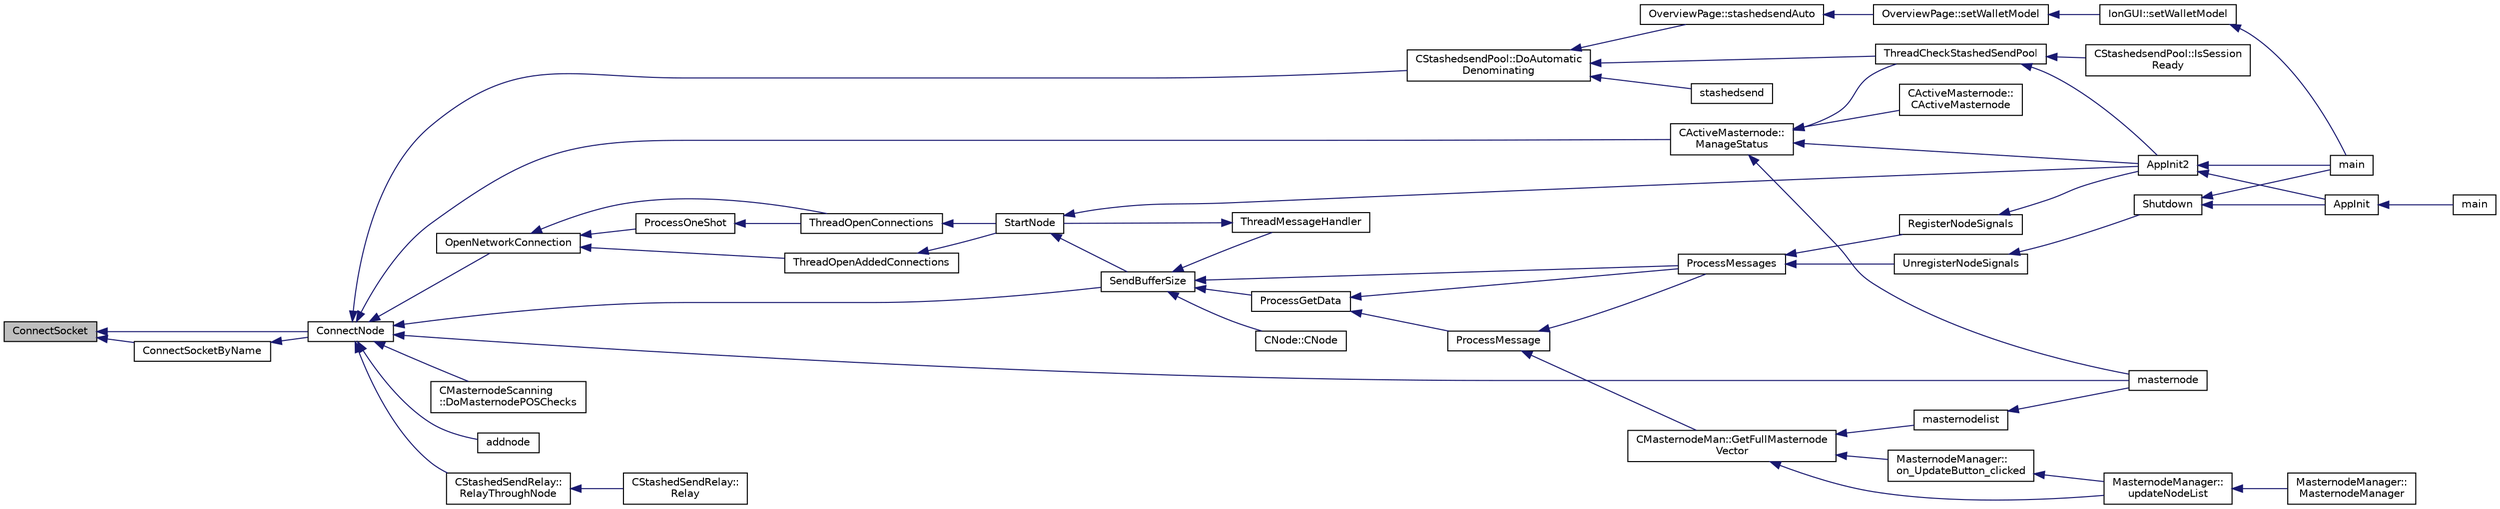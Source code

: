 digraph "ConnectSocket"
{
  edge [fontname="Helvetica",fontsize="10",labelfontname="Helvetica",labelfontsize="10"];
  node [fontname="Helvetica",fontsize="10",shape=record];
  rankdir="LR";
  Node34 [label="ConnectSocket",height=0.2,width=0.4,color="black", fillcolor="grey75", style="filled", fontcolor="black"];
  Node34 -> Node35 [dir="back",color="midnightblue",fontsize="10",style="solid",fontname="Helvetica"];
  Node35 [label="ConnectNode",height=0.2,width=0.4,color="black", fillcolor="white", style="filled",URL="$d7/d97/net_8h.html#ab2c1bd88322f3f689616e70be5b53ade"];
  Node35 -> Node36 [dir="back",color="midnightblue",fontsize="10",style="solid",fontname="Helvetica"];
  Node36 [label="CActiveMasternode::\lManageStatus",height=0.2,width=0.4,color="black", fillcolor="white", style="filled",URL="$d9/d29/class_c_active_masternode.html#a8004b3b2100da7dcfedbd1e959633e51"];
  Node36 -> Node37 [dir="back",color="midnightblue",fontsize="10",style="solid",fontname="Helvetica"];
  Node37 [label="CActiveMasternode::\lCActiveMasternode",height=0.2,width=0.4,color="black", fillcolor="white", style="filled",URL="$d9/d29/class_c_active_masternode.html#a7ffb946d1b2aad0054d3b3efce8c0543"];
  Node36 -> Node38 [dir="back",color="midnightblue",fontsize="10",style="solid",fontname="Helvetica"];
  Node38 [label="AppInit2",height=0.2,width=0.4,color="black", fillcolor="white", style="filled",URL="$d8/dc0/init_8h.html#a1a4c1bfbf6ba1db77e988b89b9cadfd3",tooltip="Initialize ion. "];
  Node38 -> Node39 [dir="back",color="midnightblue",fontsize="10",style="solid",fontname="Helvetica"];
  Node39 [label="AppInit",height=0.2,width=0.4,color="black", fillcolor="white", style="filled",URL="$d4/d35/iond_8cpp.html#ac59316b767e6984e1285f0531275286b"];
  Node39 -> Node40 [dir="back",color="midnightblue",fontsize="10",style="solid",fontname="Helvetica"];
  Node40 [label="main",height=0.2,width=0.4,color="black", fillcolor="white", style="filled",URL="$d4/d35/iond_8cpp.html#a0ddf1224851353fc92bfbff6f499fa97"];
  Node38 -> Node41 [dir="back",color="midnightblue",fontsize="10",style="solid",fontname="Helvetica"];
  Node41 [label="main",height=0.2,width=0.4,color="black", fillcolor="white", style="filled",URL="$d5/d2d/ion_8cpp.html#a0ddf1224851353fc92bfbff6f499fa97"];
  Node36 -> Node42 [dir="back",color="midnightblue",fontsize="10",style="solid",fontname="Helvetica"];
  Node42 [label="masternode",height=0.2,width=0.4,color="black", fillcolor="white", style="filled",URL="$d5/d6b/rpcstashedsend_8cpp.html#a30609e443aeb47c29ed0878d16b1b5e1"];
  Node36 -> Node43 [dir="back",color="midnightblue",fontsize="10",style="solid",fontname="Helvetica"];
  Node43 [label="ThreadCheckStashedSendPool",height=0.2,width=0.4,color="black", fillcolor="white", style="filled",URL="$d9/dbc/stashedsend_8h.html#ab583ddc86effded8432ea5387f77d883"];
  Node43 -> Node38 [dir="back",color="midnightblue",fontsize="10",style="solid",fontname="Helvetica"];
  Node43 -> Node44 [dir="back",color="midnightblue",fontsize="10",style="solid",fontname="Helvetica"];
  Node44 [label="CStashedsendPool::IsSession\lReady",height=0.2,width=0.4,color="black", fillcolor="white", style="filled",URL="$dd/d8a/class_c_stashedsend_pool.html#acb903e97bacd0ecf2f1c3c0d82e6641c",tooltip="Do we have enough users to take entries? "];
  Node35 -> Node45 [dir="back",color="midnightblue",fontsize="10",style="solid",fontname="Helvetica"];
  Node45 [label="CMasternodeScanning\l::DoMasternodePOSChecks",height=0.2,width=0.4,color="black", fillcolor="white", style="filled",URL="$d5/d9f/class_c_masternode_scanning.html#a6bc18fb7508f702e2a2d1c3731342f8f"];
  Node35 -> Node46 [dir="back",color="midnightblue",fontsize="10",style="solid",fontname="Helvetica"];
  Node46 [label="OpenNetworkConnection",height=0.2,width=0.4,color="black", fillcolor="white", style="filled",URL="$dd/d84/net_8cpp.html#aa19cb8e6cf23a990e585f2bbf9ece276"];
  Node46 -> Node47 [dir="back",color="midnightblue",fontsize="10",style="solid",fontname="Helvetica"];
  Node47 [label="ProcessOneShot",height=0.2,width=0.4,color="black", fillcolor="white", style="filled",URL="$dd/d84/net_8cpp.html#af2ec2d087be42005dc76eac64a531088"];
  Node47 -> Node48 [dir="back",color="midnightblue",fontsize="10",style="solid",fontname="Helvetica"];
  Node48 [label="ThreadOpenConnections",height=0.2,width=0.4,color="black", fillcolor="white", style="filled",URL="$dd/d84/net_8cpp.html#a3b4720330e61127963a43df26b80f804"];
  Node48 -> Node49 [dir="back",color="midnightblue",fontsize="10",style="solid",fontname="Helvetica"];
  Node49 [label="StartNode",height=0.2,width=0.4,color="black", fillcolor="white", style="filled",URL="$d7/d97/net_8h.html#a9396d8054e8f74959e9391871aaddde0"];
  Node49 -> Node38 [dir="back",color="midnightblue",fontsize="10",style="solid",fontname="Helvetica"];
  Node49 -> Node50 [dir="back",color="midnightblue",fontsize="10",style="solid",fontname="Helvetica"];
  Node50 [label="SendBufferSize",height=0.2,width=0.4,color="black", fillcolor="white", style="filled",URL="$d7/d97/net_8h.html#a13f289d6233bd32b78a38793f76bdccb"];
  Node50 -> Node51 [dir="back",color="midnightblue",fontsize="10",style="solid",fontname="Helvetica"];
  Node51 [label="ProcessGetData",height=0.2,width=0.4,color="black", fillcolor="white", style="filled",URL="$df/d0a/main_8cpp.html#a3be415b83ecfe1f4215e0bd28c3b1eec"];
  Node51 -> Node52 [dir="back",color="midnightblue",fontsize="10",style="solid",fontname="Helvetica"];
  Node52 [label="ProcessMessage",height=0.2,width=0.4,color="black", fillcolor="white", style="filled",URL="$df/d0a/main_8cpp.html#a8ba92b1a4bce3c835e887a9073d17d8e"];
  Node52 -> Node53 [dir="back",color="midnightblue",fontsize="10",style="solid",fontname="Helvetica"];
  Node53 [label="ProcessMessages",height=0.2,width=0.4,color="black", fillcolor="white", style="filled",URL="$d4/dbf/main_8h.html#a196f9318f02448b85b28d612698934fd"];
  Node53 -> Node54 [dir="back",color="midnightblue",fontsize="10",style="solid",fontname="Helvetica"];
  Node54 [label="RegisterNodeSignals",height=0.2,width=0.4,color="black", fillcolor="white", style="filled",URL="$d4/dbf/main_8h.html#ab02615ff65f91d69f8d786ec900baa8a",tooltip="Register with a network node to receive its signals. "];
  Node54 -> Node38 [dir="back",color="midnightblue",fontsize="10",style="solid",fontname="Helvetica"];
  Node53 -> Node55 [dir="back",color="midnightblue",fontsize="10",style="solid",fontname="Helvetica"];
  Node55 [label="UnregisterNodeSignals",height=0.2,width=0.4,color="black", fillcolor="white", style="filled",URL="$d4/dbf/main_8h.html#a3ef0cc6e9d9d6435ee2a5569244d6ebd",tooltip="Unregister a network node. "];
  Node55 -> Node56 [dir="back",color="midnightblue",fontsize="10",style="solid",fontname="Helvetica"];
  Node56 [label="Shutdown",height=0.2,width=0.4,color="black", fillcolor="white", style="filled",URL="$d8/dc0/init_8h.html#ac5f038c2b480cf9ef5e19e3eba8dbaf9"];
  Node56 -> Node39 [dir="back",color="midnightblue",fontsize="10",style="solid",fontname="Helvetica"];
  Node56 -> Node41 [dir="back",color="midnightblue",fontsize="10",style="solid",fontname="Helvetica"];
  Node52 -> Node57 [dir="back",color="midnightblue",fontsize="10",style="solid",fontname="Helvetica"];
  Node57 [label="CMasternodeMan::GetFullMasternode\lVector",height=0.2,width=0.4,color="black", fillcolor="white", style="filled",URL="$dc/d6b/class_c_masternode_man.html#ab39e213a7601e1bef2eba1d5d63206f5"];
  Node57 -> Node58 [dir="back",color="midnightblue",fontsize="10",style="solid",fontname="Helvetica"];
  Node58 [label="MasternodeManager::\lupdateNodeList",height=0.2,width=0.4,color="black", fillcolor="white", style="filled",URL="$d9/d70/class_masternode_manager.html#a5485a8bd6ccf673027165cc1207dfae9"];
  Node58 -> Node59 [dir="back",color="midnightblue",fontsize="10",style="solid",fontname="Helvetica"];
  Node59 [label="MasternodeManager::\lMasternodeManager",height=0.2,width=0.4,color="black", fillcolor="white", style="filled",URL="$d9/d70/class_masternode_manager.html#ad18cb99065e056e6b791e2356de826bf"];
  Node57 -> Node60 [dir="back",color="midnightblue",fontsize="10",style="solid",fontname="Helvetica"];
  Node60 [label="MasternodeManager::\lon_UpdateButton_clicked",height=0.2,width=0.4,color="black", fillcolor="white", style="filled",URL="$d9/d70/class_masternode_manager.html#ae8d07b4d869e3eb09fe1be445eff0430"];
  Node60 -> Node58 [dir="back",color="midnightblue",fontsize="10",style="solid",fontname="Helvetica"];
  Node57 -> Node61 [dir="back",color="midnightblue",fontsize="10",style="solid",fontname="Helvetica"];
  Node61 [label="masternodelist",height=0.2,width=0.4,color="black", fillcolor="white", style="filled",URL="$d5/d6b/rpcstashedsend_8cpp.html#a3a7ed7e37f21eb2912afc6e776f7236c"];
  Node61 -> Node42 [dir="back",color="midnightblue",fontsize="10",style="solid",fontname="Helvetica"];
  Node51 -> Node53 [dir="back",color="midnightblue",fontsize="10",style="solid",fontname="Helvetica"];
  Node50 -> Node53 [dir="back",color="midnightblue",fontsize="10",style="solid",fontname="Helvetica"];
  Node50 -> Node62 [dir="back",color="midnightblue",fontsize="10",style="solid",fontname="Helvetica"];
  Node62 [label="ThreadMessageHandler",height=0.2,width=0.4,color="black", fillcolor="white", style="filled",URL="$dd/d84/net_8cpp.html#a379b0d3521bdd62ac296f219d70c4e30"];
  Node62 -> Node49 [dir="back",color="midnightblue",fontsize="10",style="solid",fontname="Helvetica"];
  Node50 -> Node63 [dir="back",color="midnightblue",fontsize="10",style="solid",fontname="Helvetica"];
  Node63 [label="CNode::CNode",height=0.2,width=0.4,color="black", fillcolor="white", style="filled",URL="$d1/d64/class_c_node.html#a51556705550511146245b9fb2fec09c1"];
  Node46 -> Node48 [dir="back",color="midnightblue",fontsize="10",style="solid",fontname="Helvetica"];
  Node46 -> Node64 [dir="back",color="midnightblue",fontsize="10",style="solid",fontname="Helvetica"];
  Node64 [label="ThreadOpenAddedConnections",height=0.2,width=0.4,color="black", fillcolor="white", style="filled",URL="$dd/d84/net_8cpp.html#a2d1ca95557ae336582b886a251e7fe94"];
  Node64 -> Node49 [dir="back",color="midnightblue",fontsize="10",style="solid",fontname="Helvetica"];
  Node35 -> Node50 [dir="back",color="midnightblue",fontsize="10",style="solid",fontname="Helvetica"];
  Node35 -> Node65 [dir="back",color="midnightblue",fontsize="10",style="solid",fontname="Helvetica"];
  Node65 [label="addnode",height=0.2,width=0.4,color="black", fillcolor="white", style="filled",URL="$df/dab/rpcnet_8cpp.html#ab455bfd729ba34d3bb55b716e62405a3"];
  Node35 -> Node42 [dir="back",color="midnightblue",fontsize="10",style="solid",fontname="Helvetica"];
  Node35 -> Node66 [dir="back",color="midnightblue",fontsize="10",style="solid",fontname="Helvetica"];
  Node66 [label="CStashedSendRelay::\lRelayThroughNode",height=0.2,width=0.4,color="black", fillcolor="white", style="filled",URL="$d2/d25/class_c_stashed_send_relay.html#a3e759315bdccb63c1810582eeffa080e"];
  Node66 -> Node67 [dir="back",color="midnightblue",fontsize="10",style="solid",fontname="Helvetica"];
  Node67 [label="CStashedSendRelay::\lRelay",height=0.2,width=0.4,color="black", fillcolor="white", style="filled",URL="$d2/d25/class_c_stashed_send_relay.html#a1466672b4c8f26d5cef789ea42388718"];
  Node35 -> Node68 [dir="back",color="midnightblue",fontsize="10",style="solid",fontname="Helvetica"];
  Node68 [label="CStashedsendPool::DoAutomatic\lDenominating",height=0.2,width=0.4,color="black", fillcolor="white", style="filled",URL="$dd/d8a/class_c_stashedsend_pool.html#a21f19df4854af34c8f89187c768a524f",tooltip="Passively run Stashedsend in the background according to the configuration in settings (only for QT) ..."];
  Node68 -> Node69 [dir="back",color="midnightblue",fontsize="10",style="solid",fontname="Helvetica"];
  Node69 [label="OverviewPage::stashedsendAuto",height=0.2,width=0.4,color="black", fillcolor="white", style="filled",URL="$d1/d91/class_overview_page.html#abf60d7de5f283687a914b487dc44ca76"];
  Node69 -> Node70 [dir="back",color="midnightblue",fontsize="10",style="solid",fontname="Helvetica"];
  Node70 [label="OverviewPage::setWalletModel",height=0.2,width=0.4,color="black", fillcolor="white", style="filled",URL="$d1/d91/class_overview_page.html#a2ed52a3a87e9c74fee38fa873c9bc71f"];
  Node70 -> Node71 [dir="back",color="midnightblue",fontsize="10",style="solid",fontname="Helvetica"];
  Node71 [label="IonGUI::setWalletModel",height=0.2,width=0.4,color="black", fillcolor="white", style="filled",URL="$dc/d0b/class_ion_g_u_i.html#a37f87db65498b036d387c705a749c45d",tooltip="Set the wallet model. "];
  Node71 -> Node41 [dir="back",color="midnightblue",fontsize="10",style="solid",fontname="Helvetica"];
  Node68 -> Node72 [dir="back",color="midnightblue",fontsize="10",style="solid",fontname="Helvetica"];
  Node72 [label="stashedsend",height=0.2,width=0.4,color="black", fillcolor="white", style="filled",URL="$d5/d6b/rpcstashedsend_8cpp.html#a5a7cb1ad55aeaa8bcbb5172e9153a75a"];
  Node68 -> Node43 [dir="back",color="midnightblue",fontsize="10",style="solid",fontname="Helvetica"];
  Node34 -> Node73 [dir="back",color="midnightblue",fontsize="10",style="solid",fontname="Helvetica"];
  Node73 [label="ConnectSocketByName",height=0.2,width=0.4,color="black", fillcolor="white", style="filled",URL="$da/df0/netbase_8h.html#a6b06ed45e08d73e435c656a4dfcb0a95"];
  Node73 -> Node35 [dir="back",color="midnightblue",fontsize="10",style="solid",fontname="Helvetica"];
}
